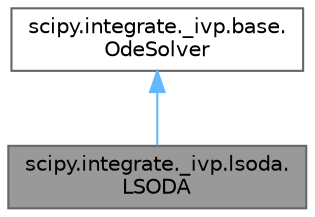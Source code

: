 digraph "scipy.integrate._ivp.lsoda.LSODA"
{
 // LATEX_PDF_SIZE
  bgcolor="transparent";
  edge [fontname=Helvetica,fontsize=10,labelfontname=Helvetica,labelfontsize=10];
  node [fontname=Helvetica,fontsize=10,shape=box,height=0.2,width=0.4];
  Node1 [id="Node000001",label="scipy.integrate._ivp.lsoda.\lLSODA",height=0.2,width=0.4,color="gray40", fillcolor="grey60", style="filled", fontcolor="black",tooltip=" "];
  Node2 -> Node1 [id="edge2_Node000001_Node000002",dir="back",color="steelblue1",style="solid",tooltip=" "];
  Node2 [id="Node000002",label="scipy.integrate._ivp.base.\lOdeSolver",height=0.2,width=0.4,color="gray40", fillcolor="white", style="filled",URL="$d1/d6f/classscipy_1_1integrate_1_1__ivp_1_1base_1_1OdeSolver.html",tooltip=" "];
}
